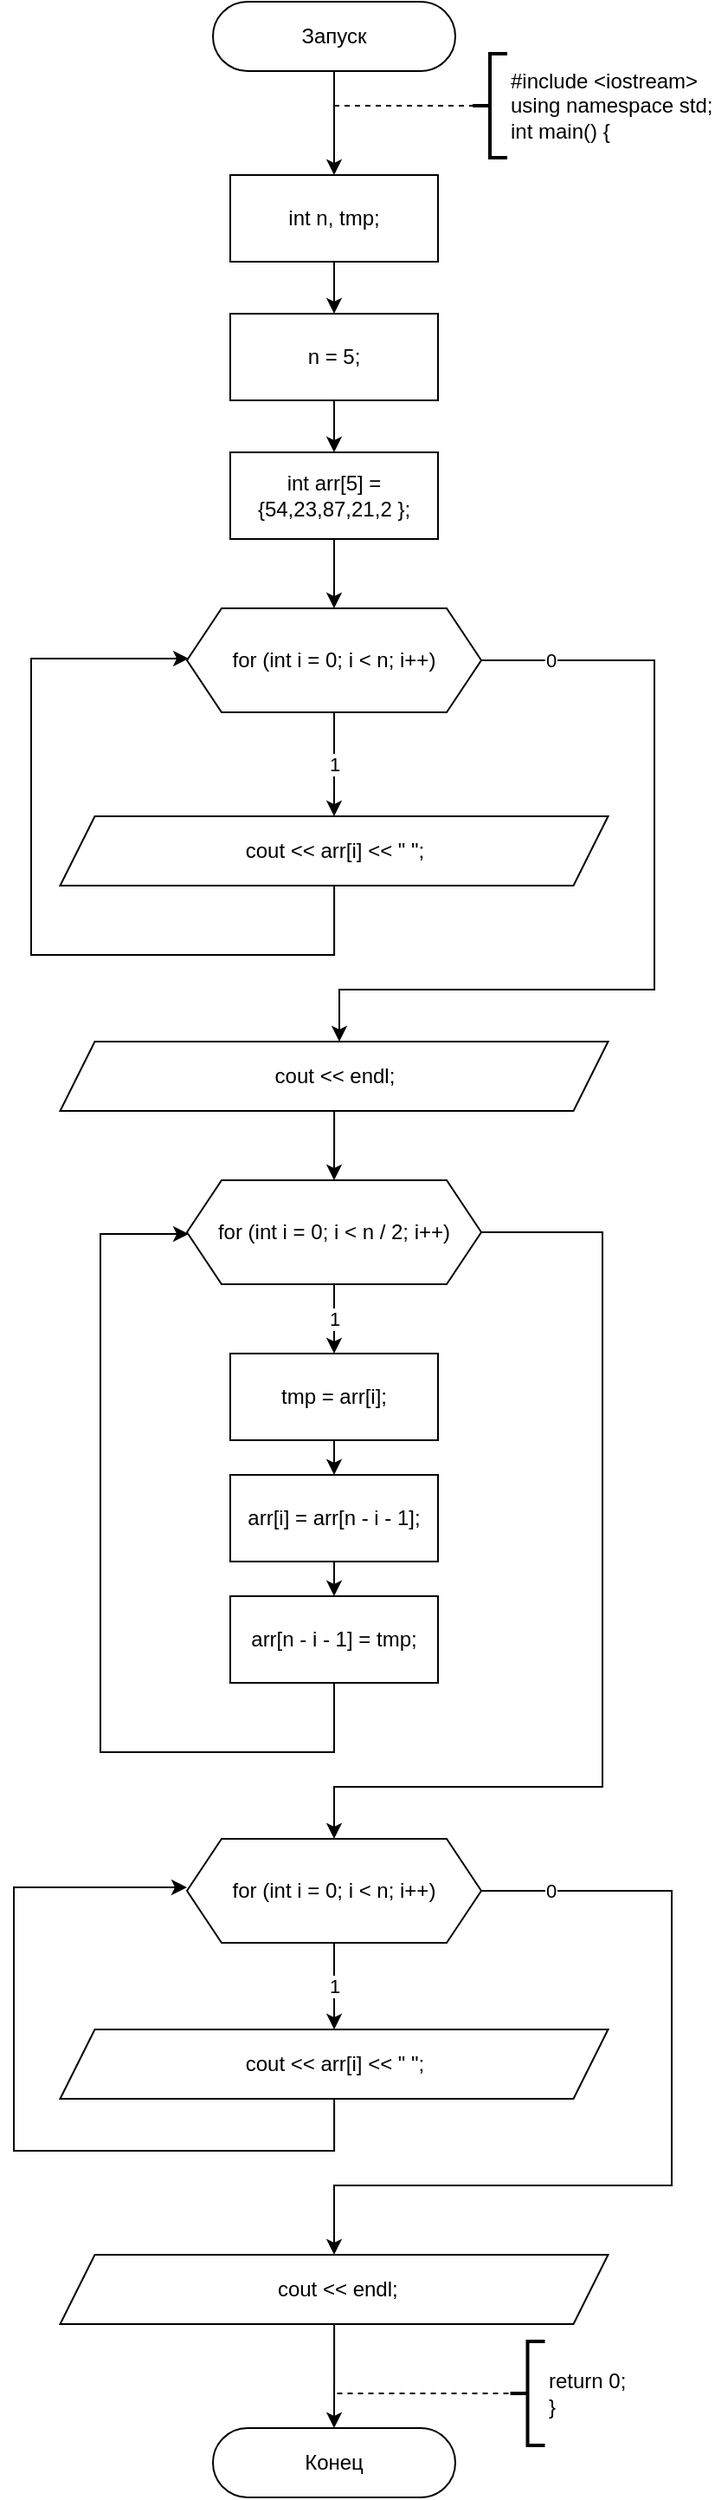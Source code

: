 <mxfile>
    <diagram id="tr8WCDj-hul7nBdrf4UF" name="Страница 1">
        <mxGraphModel dx="688" dy="648" grid="1" gridSize="10" guides="1" tooltips="1" connect="0" arrows="1" fold="1" page="1" pageScale="1" pageWidth="827" pageHeight="1169" math="0" shadow="0">
            <root>
                <mxCell id="0"/>
                <mxCell id="1" parent="0"/>
                <mxCell id="2" style="edgeStyle=orthogonalEdgeStyle;rounded=0;orthogonalLoop=1;jettySize=auto;html=1;" parent="1" source="3" target="4" edge="1">
                    <mxGeometry relative="1" as="geometry"/>
                </mxCell>
                <mxCell id="3" value="Запуск" style="rounded=1;whiteSpace=wrap;html=1;arcSize=50;" parent="1" vertex="1">
                    <mxGeometry x="305" y="20" width="140" height="40" as="geometry"/>
                </mxCell>
                <mxCell id="195" style="edgeStyle=none;html=1;" parent="1" source="4" edge="1">
                    <mxGeometry relative="1" as="geometry">
                        <mxPoint x="375" y="200" as="targetPoint"/>
                    </mxGeometry>
                </mxCell>
                <mxCell id="4" value="int n, tmp;" style="rounded=0;whiteSpace=wrap;html=1;" parent="1" vertex="1">
                    <mxGeometry x="315" y="120" width="120" height="50" as="geometry"/>
                </mxCell>
                <mxCell id="5" value="#include &amp;lt;iostream&amp;gt;&lt;br&gt;using namespace std;&lt;br&gt;int main() {" style="strokeWidth=2;html=1;shape=mxgraph.flowchart.annotation_2;align=left;labelPosition=right;pointerEvents=1;" parent="1" vertex="1">
                    <mxGeometry x="455" y="50" width="20" height="60" as="geometry"/>
                </mxCell>
                <mxCell id="6" value="" style="endArrow=none;dashed=1;html=1;entryX=0;entryY=0.5;entryDx=0;entryDy=0;entryPerimeter=0;" parent="1" target="5" edge="1">
                    <mxGeometry width="50" height="50" relative="1" as="geometry">
                        <mxPoint x="375" y="80" as="sourcePoint"/>
                        <mxPoint x="465" y="70" as="targetPoint"/>
                    </mxGeometry>
                </mxCell>
                <mxCell id="7" value="Конец" style="rounded=1;whiteSpace=wrap;html=1;arcSize=50;" parent="1" vertex="1">
                    <mxGeometry x="305" y="1420" width="140" height="40" as="geometry"/>
                </mxCell>
                <mxCell id="10" value="return 0;&lt;br&gt;}" style="strokeWidth=2;html=1;shape=mxgraph.flowchart.annotation_2;align=left;labelPosition=right;pointerEvents=1;" parent="1" vertex="1">
                    <mxGeometry x="476.75" y="1370" width="20" height="60" as="geometry"/>
                </mxCell>
                <mxCell id="11" value="" style="endArrow=none;dashed=1;html=1;entryX=0;entryY=0.5;entryDx=0;entryDy=0;entryPerimeter=0;" parent="1" edge="1">
                    <mxGeometry width="50" height="50" relative="1" as="geometry">
                        <mxPoint x="376.75" y="1400" as="sourcePoint"/>
                        <mxPoint x="476.75" y="1400" as="targetPoint"/>
                    </mxGeometry>
                </mxCell>
                <mxCell id="236" style="edgeStyle=none;html=1;" parent="1" source="234" edge="1">
                    <mxGeometry relative="1" as="geometry">
                        <mxPoint x="375" y="280" as="targetPoint"/>
                    </mxGeometry>
                </mxCell>
                <mxCell id="234" value="n = 5;" style="rounded=0;whiteSpace=wrap;html=1;" parent="1" vertex="1">
                    <mxGeometry x="315" y="200" width="120" height="50" as="geometry"/>
                </mxCell>
                <mxCell id="311" value="" style="edgeStyle=none;html=1;" parent="1" source="252" target="310" edge="1">
                    <mxGeometry relative="1" as="geometry"/>
                </mxCell>
                <mxCell id="252" value="int arr[5] = {54,23,87,21,2 };" style="rounded=0;whiteSpace=wrap;html=1;" parent="1" vertex="1">
                    <mxGeometry x="315" y="280" width="120" height="50" as="geometry"/>
                </mxCell>
                <mxCell id="336" value="1" style="edgeStyle=none;html=1;rounded=0;" edge="1" parent="1" source="310" target="334">
                    <mxGeometry relative="1" as="geometry"/>
                </mxCell>
                <mxCell id="341" value="0" style="edgeStyle=orthogonalEdgeStyle;rounded=0;html=1;" edge="1" parent="1" source="310" target="339">
                    <mxGeometry x="-0.841" relative="1" as="geometry">
                        <Array as="points">
                            <mxPoint x="560" y="400"/>
                            <mxPoint x="560" y="590"/>
                            <mxPoint x="378" y="590"/>
                        </Array>
                        <mxPoint as="offset"/>
                    </mxGeometry>
                </mxCell>
                <mxCell id="310" value="for (int i = 0; i &amp;lt; n; i++)" style="shape=hexagon;perimeter=hexagonPerimeter2;whiteSpace=wrap;html=1;fixedSize=1;" parent="1" vertex="1">
                    <mxGeometry x="290" y="370" width="170" height="60" as="geometry"/>
                </mxCell>
                <mxCell id="338" style="edgeStyle=orthogonalEdgeStyle;rounded=0;html=1;entryX=0.006;entryY=0.483;entryDx=0;entryDy=0;entryPerimeter=0;" edge="1" parent="1" source="334" target="310">
                    <mxGeometry relative="1" as="geometry">
                        <Array as="points">
                            <mxPoint x="375" y="570"/>
                            <mxPoint x="200" y="570"/>
                            <mxPoint x="200" y="399"/>
                        </Array>
                    </mxGeometry>
                </mxCell>
                <mxCell id="334" value="cout &amp;lt;&amp;lt; arr[i] &amp;lt;&amp;lt; &quot; &quot;;" style="shape=parallelogram;perimeter=parallelogramPerimeter;whiteSpace=wrap;html=1;fixedSize=1;" vertex="1" parent="1">
                    <mxGeometry x="216.75" y="490" width="316.5" height="40" as="geometry"/>
                </mxCell>
                <mxCell id="344" value="" style="edgeStyle=orthogonalEdgeStyle;rounded=0;html=1;" edge="1" parent="1" source="339" target="342">
                    <mxGeometry relative="1" as="geometry"/>
                </mxCell>
                <mxCell id="339" value="cout &amp;lt;&amp;lt; endl;" style="shape=parallelogram;perimeter=parallelogramPerimeter;whiteSpace=wrap;html=1;fixedSize=1;" vertex="1" parent="1">
                    <mxGeometry x="216.75" y="620" width="316.5" height="40" as="geometry"/>
                </mxCell>
                <mxCell id="347" value="1" style="edgeStyle=orthogonalEdgeStyle;rounded=0;html=1;" edge="1" parent="1" source="342" target="345">
                    <mxGeometry relative="1" as="geometry"/>
                </mxCell>
                <mxCell id="356" style="edgeStyle=orthogonalEdgeStyle;rounded=0;html=1;" edge="1" parent="1" source="342" target="354">
                    <mxGeometry relative="1" as="geometry">
                        <Array as="points">
                            <mxPoint x="530" y="730"/>
                            <mxPoint x="530" y="1050"/>
                            <mxPoint x="375" y="1050"/>
                        </Array>
                    </mxGeometry>
                </mxCell>
                <mxCell id="342" value="for (int i = 0; i &amp;lt; n / 2; i++)" style="shape=hexagon;perimeter=hexagonPerimeter2;whiteSpace=wrap;html=1;fixedSize=1;" vertex="1" parent="1">
                    <mxGeometry x="290" y="700" width="170" height="60" as="geometry"/>
                </mxCell>
                <mxCell id="351" style="edgeStyle=orthogonalEdgeStyle;rounded=0;html=1;" edge="1" parent="1" source="345" target="348">
                    <mxGeometry relative="1" as="geometry"/>
                </mxCell>
                <mxCell id="345" value="tmp = arr[i];" style="rounded=0;whiteSpace=wrap;html=1;" vertex="1" parent="1">
                    <mxGeometry x="315" y="800" width="120" height="50" as="geometry"/>
                </mxCell>
                <mxCell id="352" style="edgeStyle=orthogonalEdgeStyle;rounded=0;html=1;" edge="1" parent="1" source="348" target="349">
                    <mxGeometry relative="1" as="geometry"/>
                </mxCell>
                <mxCell id="348" value="arr[i] = arr[n - i - 1];" style="rounded=0;whiteSpace=wrap;html=1;" vertex="1" parent="1">
                    <mxGeometry x="315" y="870" width="120" height="50" as="geometry"/>
                </mxCell>
                <mxCell id="353" style="edgeStyle=orthogonalEdgeStyle;rounded=0;html=1;entryX=0.006;entryY=0.517;entryDx=0;entryDy=0;entryPerimeter=0;" edge="1" parent="1" source="349" target="342">
                    <mxGeometry relative="1" as="geometry">
                        <Array as="points">
                            <mxPoint x="375" y="1030"/>
                            <mxPoint x="240" y="1030"/>
                            <mxPoint x="240" y="731"/>
                        </Array>
                    </mxGeometry>
                </mxCell>
                <mxCell id="349" value="arr[n - i - 1] = tmp;" style="rounded=0;whiteSpace=wrap;html=1;" vertex="1" parent="1">
                    <mxGeometry x="315" y="940" width="120" height="50" as="geometry"/>
                </mxCell>
                <mxCell id="359" value="1" style="edgeStyle=orthogonalEdgeStyle;rounded=0;html=1;" edge="1" parent="1" source="354" target="357">
                    <mxGeometry relative="1" as="geometry"/>
                </mxCell>
                <mxCell id="365" value="0" style="edgeStyle=orthogonalEdgeStyle;rounded=0;html=1;" edge="1" parent="1" source="354" target="361">
                    <mxGeometry x="-0.845" relative="1" as="geometry">
                        <Array as="points">
                            <mxPoint x="570" y="1110"/>
                            <mxPoint x="570" y="1280"/>
                            <mxPoint x="375" y="1280"/>
                        </Array>
                        <mxPoint as="offset"/>
                    </mxGeometry>
                </mxCell>
                <mxCell id="354" value="for (int i = 0; i &amp;lt; n; i++)" style="shape=hexagon;perimeter=hexagonPerimeter2;whiteSpace=wrap;html=1;fixedSize=1;" vertex="1" parent="1">
                    <mxGeometry x="290" y="1080" width="170" height="60" as="geometry"/>
                </mxCell>
                <mxCell id="360" style="edgeStyle=orthogonalEdgeStyle;rounded=0;html=1;entryX=0;entryY=0.467;entryDx=0;entryDy=0;entryPerimeter=0;" edge="1" parent="1" source="357" target="354">
                    <mxGeometry relative="1" as="geometry">
                        <Array as="points">
                            <mxPoint x="375" y="1260"/>
                            <mxPoint x="190" y="1260"/>
                            <mxPoint x="190" y="1108"/>
                        </Array>
                    </mxGeometry>
                </mxCell>
                <mxCell id="357" value="cout &amp;lt;&amp;lt; arr[i] &amp;lt;&amp;lt; &quot; &quot;;" style="shape=parallelogram;perimeter=parallelogramPerimeter;whiteSpace=wrap;html=1;fixedSize=1;" vertex="1" parent="1">
                    <mxGeometry x="216.75" y="1190" width="316.5" height="40" as="geometry"/>
                </mxCell>
                <mxCell id="366" style="edgeStyle=orthogonalEdgeStyle;rounded=0;html=1;" edge="1" parent="1" source="361" target="7">
                    <mxGeometry relative="1" as="geometry"/>
                </mxCell>
                <mxCell id="361" value="&amp;nbsp;cout &amp;lt;&amp;lt; endl;" style="shape=parallelogram;perimeter=parallelogramPerimeter;whiteSpace=wrap;html=1;fixedSize=1;" vertex="1" parent="1">
                    <mxGeometry x="216.75" y="1320" width="316.5" height="40" as="geometry"/>
                </mxCell>
            </root>
        </mxGraphModel>
    </diagram>
</mxfile>
